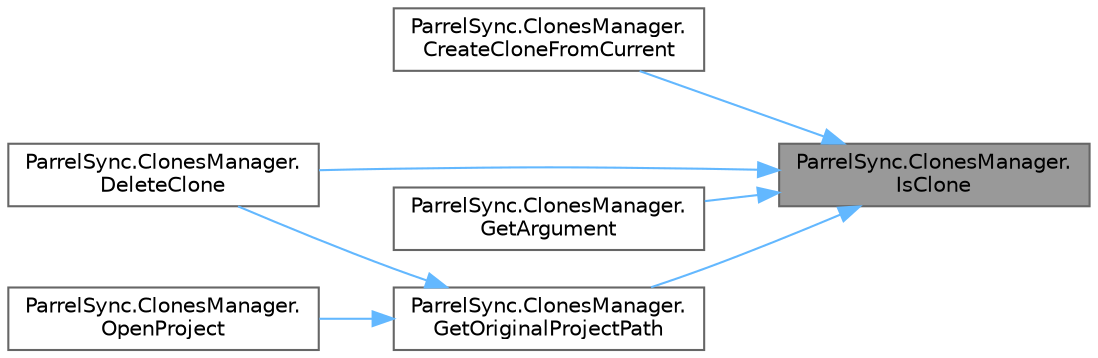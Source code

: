 digraph "ParrelSync.ClonesManager.IsClone"
{
 // LATEX_PDF_SIZE
  bgcolor="transparent";
  edge [fontname=Helvetica,fontsize=10,labelfontname=Helvetica,labelfontsize=10];
  node [fontname=Helvetica,fontsize=10,shape=box,height=0.2,width=0.4];
  rankdir="RL";
  Node1 [id="Node000001",label="ParrelSync.ClonesManager.\lIsClone",height=0.2,width=0.4,color="gray40", fillcolor="grey60", style="filled", fontcolor="black",tooltip="Returns true if the project currently open in Unity Editor is a clone."];
  Node1 -> Node2 [id="edge1_Node000001_Node000002",dir="back",color="steelblue1",style="solid",tooltip=" "];
  Node2 [id="Node000002",label="ParrelSync.ClonesManager.\lCreateCloneFromCurrent",height=0.2,width=0.4,color="grey40", fillcolor="white", style="filled",URL="$class_parrel_sync_1_1_clones_manager.html#a8d1e30fb14a608c161e369ff20da4621",tooltip="Creates clone from the project currently open in Unity Editor."];
  Node1 -> Node3 [id="edge2_Node000001_Node000003",dir="back",color="steelblue1",style="solid",tooltip=" "];
  Node3 [id="Node000003",label="ParrelSync.ClonesManager.\lDeleteClone",height=0.2,width=0.4,color="grey40", fillcolor="white", style="filled",URL="$class_parrel_sync_1_1_clones_manager.html#a4fb10663eae8478877e3b6ca880deee8",tooltip="Deletes the clone of the currently open project, if such exists."];
  Node1 -> Node4 [id="edge3_Node000001_Node000004",dir="back",color="steelblue1",style="solid",tooltip=" "];
  Node4 [id="Node000004",label="ParrelSync.ClonesManager.\lGetArgument",height=0.2,width=0.4,color="grey40", fillcolor="white", style="filled",URL="$class_parrel_sync_1_1_clones_manager.html#a9c720c5934229c12abc3149dff47d356",tooltip="Get the argument of this clone project. If this is the original project, will return an empty string."];
  Node1 -> Node5 [id="edge4_Node000001_Node000005",dir="back",color="steelblue1",style="solid",tooltip=" "];
  Node5 [id="Node000005",label="ParrelSync.ClonesManager.\lGetOriginalProjectPath",height=0.2,width=0.4,color="grey40", fillcolor="white", style="filled",URL="$class_parrel_sync_1_1_clones_manager.html#a6ebb384bf43c559df66ec402f12b38a0",tooltip="Returns the path to the original project. If currently open project is the original,..."];
  Node5 -> Node3 [id="edge5_Node000005_Node000003",dir="back",color="steelblue1",style="solid",tooltip=" "];
  Node5 -> Node6 [id="edge6_Node000005_Node000006",dir="back",color="steelblue1",style="solid",tooltip=" "];
  Node6 [id="Node000006",label="ParrelSync.ClonesManager.\lOpenProject",height=0.2,width=0.4,color="grey40", fillcolor="white", style="filled",URL="$class_parrel_sync_1_1_clones_manager.html#a70e7ed16c35d3a6a461cdfc4524e1693",tooltip="Opens a project located at the given path (if one exists)."];
}
